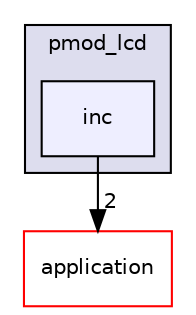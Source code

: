 digraph "inc" {
  compound=true
  node [ fontsize="10", fontname="Helvetica"];
  edge [ labelfontsize="10", labelfontname="Helvetica"];
  subgraph clusterdir_72e3daa9a439d0587d8e7bd0706e34f5 {
    graph [ bgcolor="#ddddee", pencolor="black", label="pmod_lcd" fontname="Helvetica", fontsize="10", URL="dir_72e3daa9a439d0587d8e7bd0706e34f5.html"]
  dir_cd25e65445e3e12b9558b99a38b4cfba [shape=box, label="inc", style="filled", fillcolor="#eeeeff", pencolor="black", URL="dir_cd25e65445e3e12b9558b99a38b4cfba.html"];
  }
  dir_eda2a6d705da8f3400ffe9a7dcb90b30 [shape=box label="application" fillcolor="white" style="filled" color="red" URL="dir_eda2a6d705da8f3400ffe9a7dcb90b30.html"];
  dir_cd25e65445e3e12b9558b99a38b4cfba->dir_eda2a6d705da8f3400ffe9a7dcb90b30 [headlabel="2", labeldistance=1.5 headhref="dir_000012_000002.html"];
}
